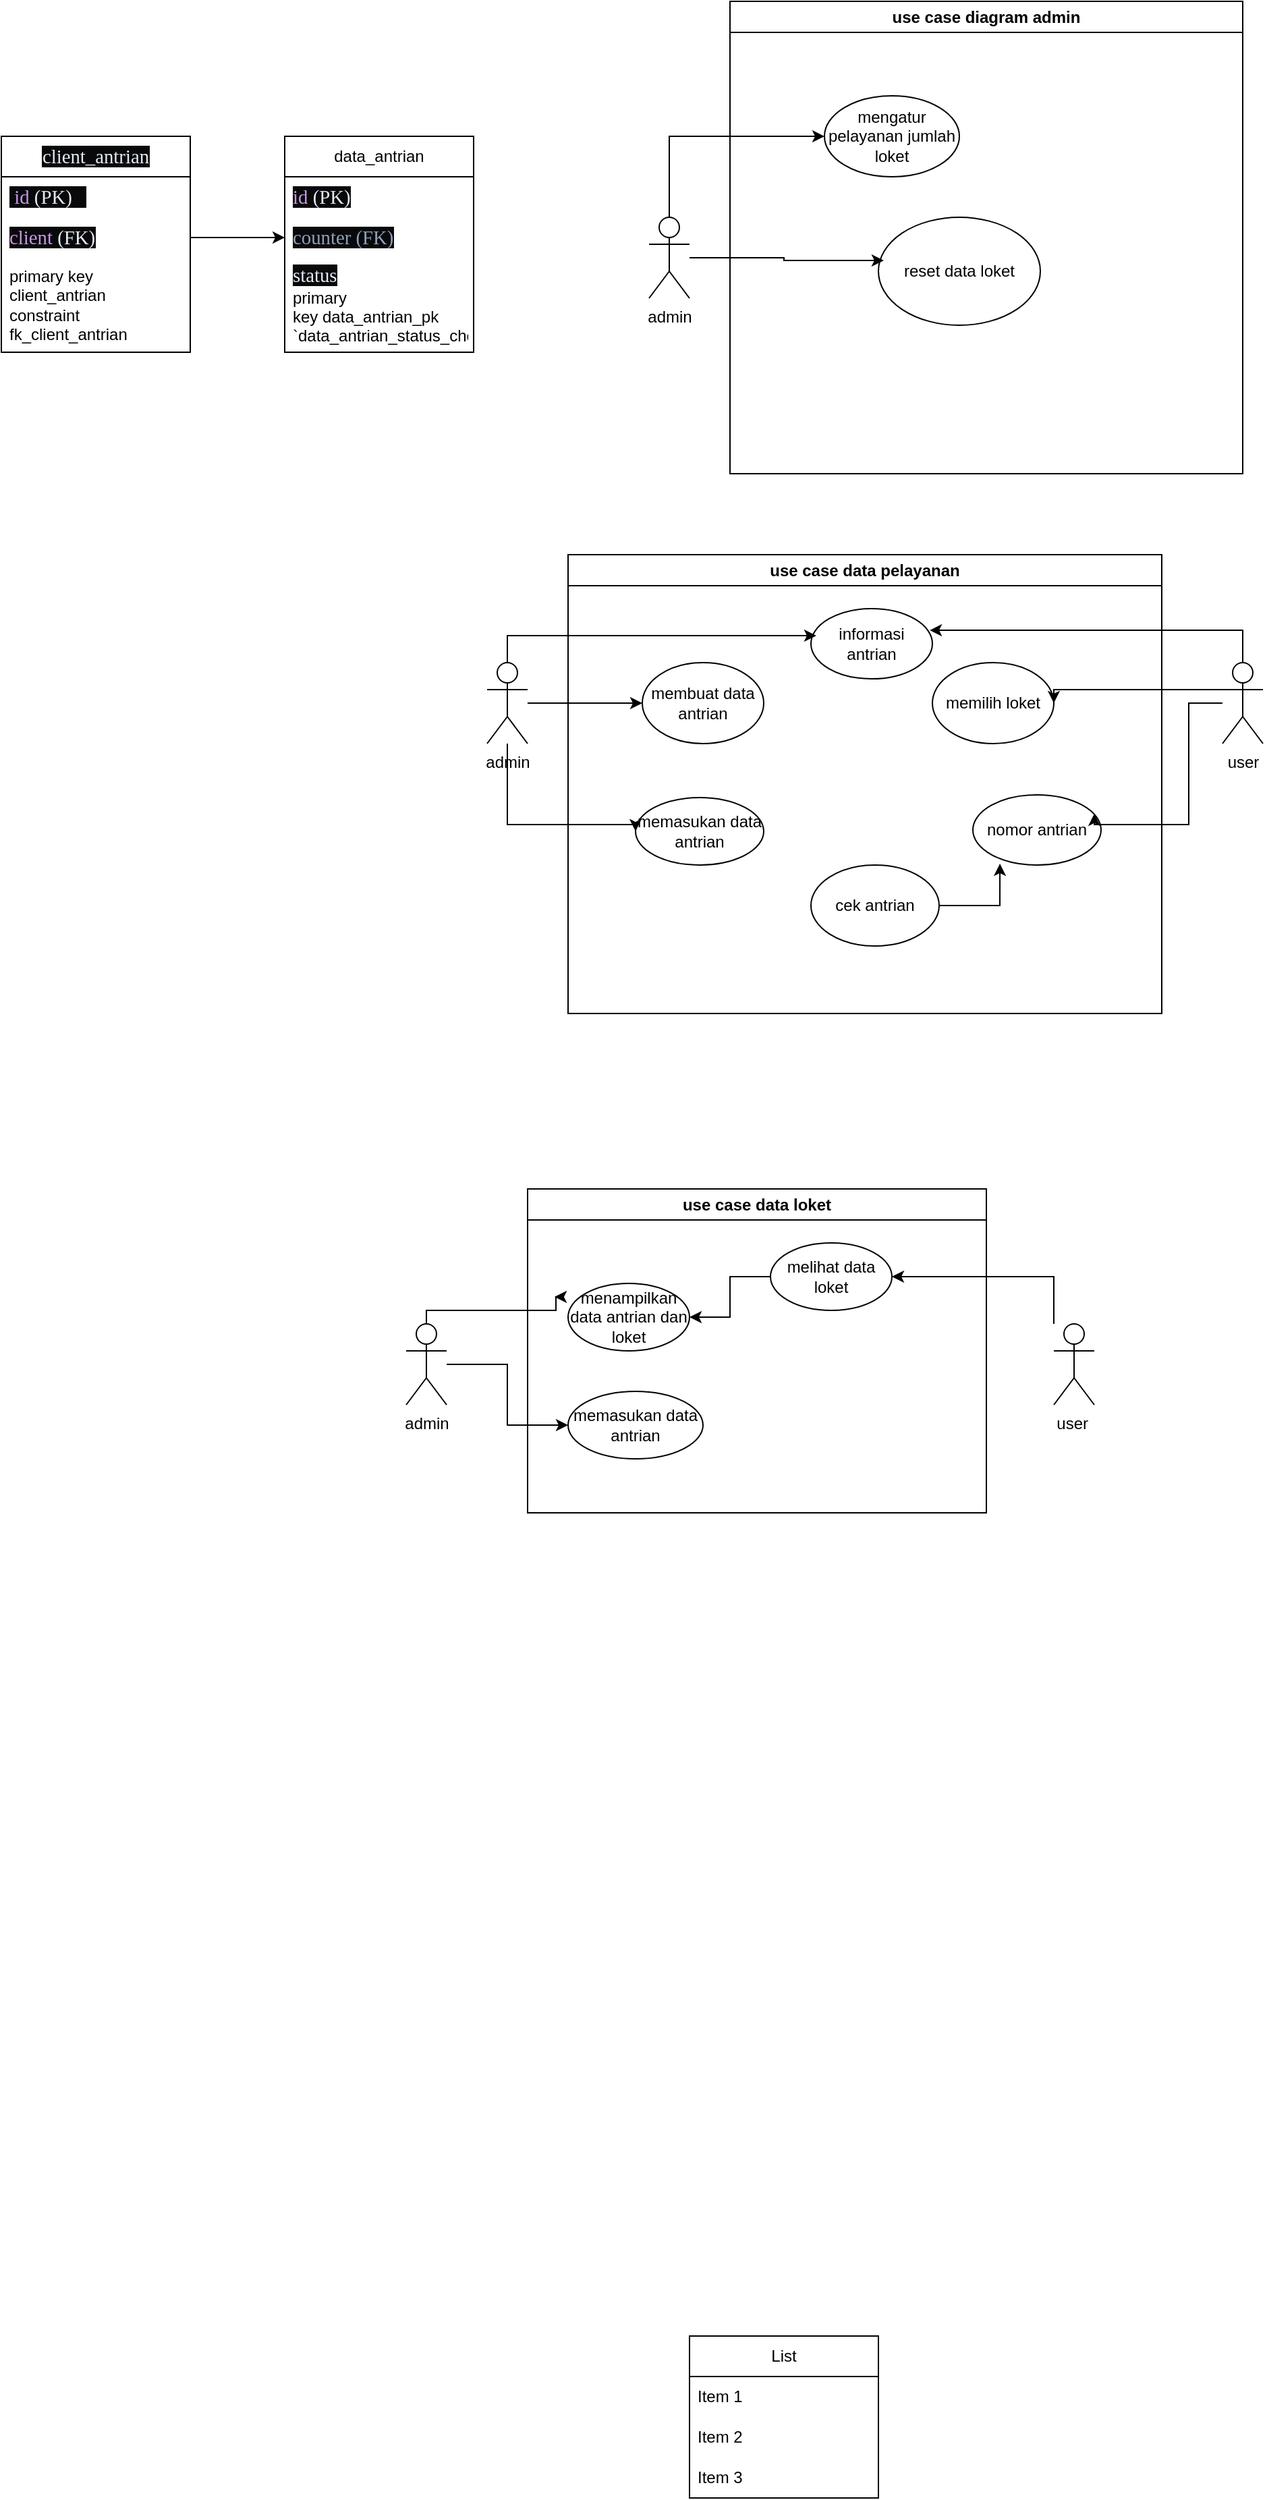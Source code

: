 <mxfile version="24.3.1" type="device">
  <diagram name="Page-1" id="RqvQnpwAmJFReXfTXjBo">
    <mxGraphModel dx="1970" dy="1534" grid="1" gridSize="10" guides="1" tooltips="1" connect="1" arrows="1" fold="1" page="1" pageScale="1" pageWidth="850" pageHeight="1100" math="0" shadow="0">
      <root>
        <mxCell id="0" />
        <mxCell id="1" parent="0" />
        <mxCell id="WsF2pE6Kl3HCqP51J9eK-1" value="use case diagram admin" style="swimlane;whiteSpace=wrap;html=1;" parent="1" vertex="1">
          <mxGeometry x="170" y="-480" width="380" height="350" as="geometry" />
        </mxCell>
        <mxCell id="WsF2pE6Kl3HCqP51J9eK-5" value="mengatur pelayanan jumlah loket" style="ellipse;whiteSpace=wrap;html=1;" parent="WsF2pE6Kl3HCqP51J9eK-1" vertex="1">
          <mxGeometry x="70" y="70" width="100" height="60" as="geometry" />
        </mxCell>
        <mxCell id="WsF2pE6Kl3HCqP51J9eK-7" value="reset data loket" style="ellipse;whiteSpace=wrap;html=1;" parent="WsF2pE6Kl3HCqP51J9eK-1" vertex="1">
          <mxGeometry x="110" y="160" width="120" height="80" as="geometry" />
        </mxCell>
        <mxCell id="WsF2pE6Kl3HCqP51J9eK-6" style="edgeStyle=orthogonalEdgeStyle;rounded=0;orthogonalLoop=1;jettySize=auto;html=1;" parent="1" source="WsF2pE6Kl3HCqP51J9eK-2" target="WsF2pE6Kl3HCqP51J9eK-5" edge="1">
          <mxGeometry relative="1" as="geometry">
            <Array as="points">
              <mxPoint x="125" y="-380" />
            </Array>
          </mxGeometry>
        </mxCell>
        <mxCell id="WsF2pE6Kl3HCqP51J9eK-2" value="admin" style="shape=umlActor;verticalLabelPosition=bottom;verticalAlign=top;html=1;outlineConnect=0;" parent="1" vertex="1">
          <mxGeometry x="110" y="-320" width="30" height="60" as="geometry" />
        </mxCell>
        <mxCell id="WsF2pE6Kl3HCqP51J9eK-8" style="edgeStyle=orthogonalEdgeStyle;rounded=0;orthogonalLoop=1;jettySize=auto;html=1;entryX=0.033;entryY=0.4;entryDx=0;entryDy=0;entryPerimeter=0;" parent="1" source="WsF2pE6Kl3HCqP51J9eK-2" target="WsF2pE6Kl3HCqP51J9eK-7" edge="1">
          <mxGeometry relative="1" as="geometry" />
        </mxCell>
        <mxCell id="WsF2pE6Kl3HCqP51J9eK-9" value="use case data pelayanan" style="swimlane;whiteSpace=wrap;html=1;" parent="1" vertex="1">
          <mxGeometry x="50" y="-70" width="440" height="340" as="geometry" />
        </mxCell>
        <mxCell id="WsF2pE6Kl3HCqP51J9eK-15" value="memilih loket" style="ellipse;whiteSpace=wrap;html=1;" parent="WsF2pE6Kl3HCqP51J9eK-9" vertex="1">
          <mxGeometry x="270" y="80" width="90" height="60" as="geometry" />
        </mxCell>
        <mxCell id="WsF2pE6Kl3HCqP51J9eK-17" value="nomor antrian" style="ellipse;whiteSpace=wrap;html=1;" parent="WsF2pE6Kl3HCqP51J9eK-9" vertex="1">
          <mxGeometry x="300" y="178" width="95" height="52" as="geometry" />
        </mxCell>
        <mxCell id="WsF2pE6Kl3HCqP51J9eK-19" value="membuat data antrian" style="ellipse;whiteSpace=wrap;html=1;" parent="WsF2pE6Kl3HCqP51J9eK-9" vertex="1">
          <mxGeometry x="55" y="80" width="90" height="60" as="geometry" />
        </mxCell>
        <mxCell id="WsF2pE6Kl3HCqP51J9eK-21" value="memasukan data antrian" style="ellipse;whiteSpace=wrap;html=1;" parent="WsF2pE6Kl3HCqP51J9eK-9" vertex="1">
          <mxGeometry x="50" y="180" width="95" height="50" as="geometry" />
        </mxCell>
        <mxCell id="3ZdCSwMe_s6b4gcNYP9G-8" value="cek antrian" style="ellipse;whiteSpace=wrap;html=1;" vertex="1" parent="WsF2pE6Kl3HCqP51J9eK-9">
          <mxGeometry x="180" y="230" width="95" height="60" as="geometry" />
        </mxCell>
        <mxCell id="3ZdCSwMe_s6b4gcNYP9G-11" value="informasi antrian" style="ellipse;whiteSpace=wrap;html=1;" vertex="1" parent="WsF2pE6Kl3HCqP51J9eK-9">
          <mxGeometry x="180" y="40" width="90" height="52" as="geometry" />
        </mxCell>
        <mxCell id="3ZdCSwMe_s6b4gcNYP9G-17" style="edgeStyle=orthogonalEdgeStyle;rounded=0;orthogonalLoop=1;jettySize=auto;html=1;entryX=0.211;entryY=0.981;entryDx=0;entryDy=0;entryPerimeter=0;" edge="1" parent="WsF2pE6Kl3HCqP51J9eK-9" source="3ZdCSwMe_s6b4gcNYP9G-8" target="WsF2pE6Kl3HCqP51J9eK-17">
          <mxGeometry relative="1" as="geometry" />
        </mxCell>
        <mxCell id="WsF2pE6Kl3HCqP51J9eK-20" style="edgeStyle=orthogonalEdgeStyle;rounded=0;orthogonalLoop=1;jettySize=auto;html=1;entryX=0;entryY=0.5;entryDx=0;entryDy=0;" parent="1" source="WsF2pE6Kl3HCqP51J9eK-10" target="WsF2pE6Kl3HCqP51J9eK-19" edge="1">
          <mxGeometry relative="1" as="geometry">
            <Array as="points">
              <mxPoint x="100" y="40" />
            </Array>
          </mxGeometry>
        </mxCell>
        <mxCell id="3ZdCSwMe_s6b4gcNYP9G-10" style="edgeStyle=orthogonalEdgeStyle;rounded=0;orthogonalLoop=1;jettySize=auto;html=1;entryX=0;entryY=0.5;entryDx=0;entryDy=0;" edge="1" parent="1" source="WsF2pE6Kl3HCqP51J9eK-10" target="WsF2pE6Kl3HCqP51J9eK-21">
          <mxGeometry relative="1" as="geometry">
            <Array as="points">
              <mxPoint x="5" y="130" />
              <mxPoint x="100" y="130" />
            </Array>
          </mxGeometry>
        </mxCell>
        <mxCell id="WsF2pE6Kl3HCqP51J9eK-10" value="admin" style="shape=umlActor;verticalLabelPosition=bottom;verticalAlign=top;html=1;outlineConnect=0;" parent="1" vertex="1">
          <mxGeometry x="-10" y="10" width="30" height="60" as="geometry" />
        </mxCell>
        <mxCell id="WsF2pE6Kl3HCqP51J9eK-16" style="edgeStyle=orthogonalEdgeStyle;rounded=0;orthogonalLoop=1;jettySize=auto;html=1;entryX=1;entryY=0.5;entryDx=0;entryDy=0;" parent="1" source="WsF2pE6Kl3HCqP51J9eK-13" target="WsF2pE6Kl3HCqP51J9eK-15" edge="1">
          <mxGeometry relative="1" as="geometry">
            <Array as="points">
              <mxPoint x="410" y="30" />
            </Array>
          </mxGeometry>
        </mxCell>
        <mxCell id="WsF2pE6Kl3HCqP51J9eK-13" value="user" style="shape=umlActor;verticalLabelPosition=bottom;verticalAlign=top;html=1;outlineConnect=0;" parent="1" vertex="1">
          <mxGeometry x="535" y="10" width="30" height="60" as="geometry" />
        </mxCell>
        <mxCell id="WsF2pE6Kl3HCqP51J9eK-18" style="edgeStyle=orthogonalEdgeStyle;rounded=0;orthogonalLoop=1;jettySize=auto;html=1;entryX=0.947;entryY=0.269;entryDx=0;entryDy=0;entryPerimeter=0;" parent="1" source="WsF2pE6Kl3HCqP51J9eK-13" target="WsF2pE6Kl3HCqP51J9eK-17" edge="1">
          <mxGeometry relative="1" as="geometry">
            <Array as="points">
              <mxPoint x="510" y="40" />
              <mxPoint x="510" y="130" />
              <mxPoint x="440" y="130" />
            </Array>
          </mxGeometry>
        </mxCell>
        <mxCell id="3ZdCSwMe_s6b4gcNYP9G-13" style="edgeStyle=orthogonalEdgeStyle;rounded=0;orthogonalLoop=1;jettySize=auto;html=1;entryX=0.044;entryY=0.385;entryDx=0;entryDy=0;entryPerimeter=0;" edge="1" parent="1" source="WsF2pE6Kl3HCqP51J9eK-10" target="3ZdCSwMe_s6b4gcNYP9G-11">
          <mxGeometry relative="1" as="geometry">
            <Array as="points">
              <mxPoint x="5" y="-10" />
            </Array>
          </mxGeometry>
        </mxCell>
        <mxCell id="3ZdCSwMe_s6b4gcNYP9G-18" style="edgeStyle=orthogonalEdgeStyle;rounded=0;orthogonalLoop=1;jettySize=auto;html=1;entryX=0.978;entryY=0.308;entryDx=0;entryDy=0;entryPerimeter=0;" edge="1" parent="1" source="WsF2pE6Kl3HCqP51J9eK-13" target="3ZdCSwMe_s6b4gcNYP9G-11">
          <mxGeometry relative="1" as="geometry">
            <Array as="points">
              <mxPoint x="550" y="-14" />
            </Array>
          </mxGeometry>
        </mxCell>
        <mxCell id="3ZdCSwMe_s6b4gcNYP9G-19" value="use case data loket" style="swimlane;whiteSpace=wrap;html=1;" vertex="1" parent="1">
          <mxGeometry x="20" y="400" width="340" height="240" as="geometry" />
        </mxCell>
        <mxCell id="3ZdCSwMe_s6b4gcNYP9G-35" style="edgeStyle=orthogonalEdgeStyle;rounded=0;orthogonalLoop=1;jettySize=auto;html=1;entryX=1;entryY=0.5;entryDx=0;entryDy=0;" edge="1" parent="3ZdCSwMe_s6b4gcNYP9G-19" source="3ZdCSwMe_s6b4gcNYP9G-22" target="3ZdCSwMe_s6b4gcNYP9G-33">
          <mxGeometry relative="1" as="geometry" />
        </mxCell>
        <mxCell id="3ZdCSwMe_s6b4gcNYP9G-22" value="melihat data loket" style="ellipse;whiteSpace=wrap;html=1;" vertex="1" parent="3ZdCSwMe_s6b4gcNYP9G-19">
          <mxGeometry x="180" y="40" width="90" height="50" as="geometry" />
        </mxCell>
        <mxCell id="3ZdCSwMe_s6b4gcNYP9G-29" value="memasukan data antrian" style="ellipse;whiteSpace=wrap;html=1;" vertex="1" parent="3ZdCSwMe_s6b4gcNYP9G-19">
          <mxGeometry x="30" y="150" width="100" height="50" as="geometry" />
        </mxCell>
        <mxCell id="3ZdCSwMe_s6b4gcNYP9G-33" value="menampilkan data antrian dan loket" style="ellipse;whiteSpace=wrap;html=1;" vertex="1" parent="3ZdCSwMe_s6b4gcNYP9G-19">
          <mxGeometry x="30" y="70" width="90" height="50" as="geometry" />
        </mxCell>
        <mxCell id="3ZdCSwMe_s6b4gcNYP9G-23" style="edgeStyle=orthogonalEdgeStyle;rounded=0;orthogonalLoop=1;jettySize=auto;html=1;entryX=1;entryY=0.5;entryDx=0;entryDy=0;" edge="1" parent="1" source="3ZdCSwMe_s6b4gcNYP9G-20" target="3ZdCSwMe_s6b4gcNYP9G-22">
          <mxGeometry relative="1" as="geometry">
            <Array as="points">
              <mxPoint x="410" y="475" />
              <mxPoint x="410" y="475" />
            </Array>
          </mxGeometry>
        </mxCell>
        <mxCell id="3ZdCSwMe_s6b4gcNYP9G-20" value="user&amp;nbsp;" style="shape=umlActor;verticalLabelPosition=bottom;verticalAlign=top;html=1;outlineConnect=0;" vertex="1" parent="1">
          <mxGeometry x="410" y="500" width="30" height="60" as="geometry" />
        </mxCell>
        <mxCell id="3ZdCSwMe_s6b4gcNYP9G-32" style="edgeStyle=orthogonalEdgeStyle;rounded=0;orthogonalLoop=1;jettySize=auto;html=1;" edge="1" parent="1" source="3ZdCSwMe_s6b4gcNYP9G-24" target="3ZdCSwMe_s6b4gcNYP9G-29">
          <mxGeometry relative="1" as="geometry" />
        </mxCell>
        <mxCell id="3ZdCSwMe_s6b4gcNYP9G-34" style="edgeStyle=orthogonalEdgeStyle;rounded=0;orthogonalLoop=1;jettySize=auto;html=1;" edge="1" parent="1" source="3ZdCSwMe_s6b4gcNYP9G-24">
          <mxGeometry relative="1" as="geometry">
            <mxPoint x="40" y="480" as="targetPoint" />
            <Array as="points">
              <mxPoint x="-55" y="490" />
              <mxPoint x="41" y="490" />
            </Array>
          </mxGeometry>
        </mxCell>
        <mxCell id="3ZdCSwMe_s6b4gcNYP9G-24" value="admin" style="shape=umlActor;verticalLabelPosition=bottom;verticalAlign=top;html=1;outlineConnect=0;" vertex="1" parent="1">
          <mxGeometry x="-70" y="500" width="30" height="60" as="geometry" />
        </mxCell>
        <mxCell id="3ZdCSwMe_s6b4gcNYP9G-36" value="List" style="swimlane;fontStyle=0;childLayout=stackLayout;horizontal=1;startSize=30;horizontalStack=0;resizeParent=1;resizeParentMax=0;resizeLast=0;collapsible=1;marginBottom=0;whiteSpace=wrap;html=1;" vertex="1" parent="1">
          <mxGeometry x="140" y="1250" width="140" height="120" as="geometry" />
        </mxCell>
        <mxCell id="3ZdCSwMe_s6b4gcNYP9G-37" value="Item 1" style="text;strokeColor=none;fillColor=none;align=left;verticalAlign=middle;spacingLeft=4;spacingRight=4;overflow=hidden;points=[[0,0.5],[1,0.5]];portConstraint=eastwest;rotatable=0;whiteSpace=wrap;html=1;" vertex="1" parent="3ZdCSwMe_s6b4gcNYP9G-36">
          <mxGeometry y="30" width="140" height="30" as="geometry" />
        </mxCell>
        <mxCell id="3ZdCSwMe_s6b4gcNYP9G-38" value="Item 2" style="text;strokeColor=none;fillColor=none;align=left;verticalAlign=middle;spacingLeft=4;spacingRight=4;overflow=hidden;points=[[0,0.5],[1,0.5]];portConstraint=eastwest;rotatable=0;whiteSpace=wrap;html=1;" vertex="1" parent="3ZdCSwMe_s6b4gcNYP9G-36">
          <mxGeometry y="60" width="140" height="30" as="geometry" />
        </mxCell>
        <mxCell id="3ZdCSwMe_s6b4gcNYP9G-39" value="Item 3" style="text;strokeColor=none;fillColor=none;align=left;verticalAlign=middle;spacingLeft=4;spacingRight=4;overflow=hidden;points=[[0,0.5],[1,0.5]];portConstraint=eastwest;rotatable=0;whiteSpace=wrap;html=1;" vertex="1" parent="3ZdCSwMe_s6b4gcNYP9G-36">
          <mxGeometry y="90" width="140" height="30" as="geometry" />
        </mxCell>
        <mxCell id="3ZdCSwMe_s6b4gcNYP9G-40" value="&lt;span style=&quot;color: rgb(227, 234, 242); font-family: __JetBrains_Mono_2c91d1, __JetBrains_Mono_Fallback_2c91d1; font-size: 14.4px; text-align: left; white-space: pre; background-color: rgb(9, 9, 11);&quot;&gt;client_antrian&lt;/span&gt;" style="swimlane;fontStyle=0;childLayout=stackLayout;horizontal=1;startSize=30;horizontalStack=0;resizeParent=1;resizeParentMax=0;resizeLast=0;collapsible=1;marginBottom=0;whiteSpace=wrap;html=1;" vertex="1" parent="1">
          <mxGeometry x="-370" y="-380" width="140" height="160" as="geometry" />
        </mxCell>
        <mxCell id="3ZdCSwMe_s6b4gcNYP9G-41" value="&lt;span style=&quot;box-sizing: border-box; border-width: 0px; border-style: solid; border-color: hsl(var(--border)); border-image: initial; --tw-border-spacing-x: 0; --tw-border-spacing-y: 0; --tw-translate-x: 0; --tw-translate-y: 0; --tw-rotate: 0; --tw-skew-x: 0; --tw-skew-y: 0; --tw-scale-x: 1; --tw-scale-y: 1; --tw-pan-x: ; --tw-pan-y: ; --tw-pinch-zoom: ; --tw-scroll-snap-strictness: proximity; --tw-gradient-from-position: ; --tw-gradient-via-position: ; --tw-gradient-to-position: ; --tw-ordinal: ; --tw-slashed-zero: ; --tw-numeric-figure: ; --tw-numeric-spacing: ; --tw-numeric-fraction: ; --tw-ring-inset: ; --tw-ring-offset-width: 0px; --tw-ring-offset-color: #fff; --tw-ring-color: rgba(59,130,246,.5); --tw-ring-offset-shadow: 0 0 #0000; --tw-ring-shadow: 0 0 #0000; --tw-shadow: 0 0 #0000; --tw-shadow-colored: 0 0 #0000; --tw-blur: ; --tw-brightness: ; --tw-contrast: ; --tw-grayscale: ; --tw-hue-rotate: ; --tw-invert: ; --tw-saturate: ; --tw-sepia: ; --tw-drop-shadow: ; --tw-backdrop-blur: ; --tw-backdrop-brightness: ; --tw-backdrop-contrast: ; --tw-backdrop-grayscale: ; --tw-backdrop-hue-rotate: ; --tw-backdrop-invert: ; --tw-backdrop-opacity: ; --tw-backdrop-saturate: ; --tw-backdrop-sepia: ; color: rgb(227, 234, 242); font-family: __JetBrains_Mono_2c91d1, __JetBrains_Mono_Fallback_2c91d1; font-size: 14.4px; white-space: pre; background-color: rgb(9, 9, 11);&quot;&gt; &lt;/span&gt;&lt;span style=&quot;box-sizing: border-box; border-width: 0px; border-style: solid; border-color: hsl(var(--border)); border-image: initial; --tw-border-spacing-x: 0; --tw-border-spacing-y: 0; --tw-translate-x: 0; --tw-translate-y: 0; --tw-rotate: 0; --tw-skew-x: 0; --tw-skew-y: 0; --tw-scale-x: 1; --tw-scale-y: 1; --tw-pan-x: ; --tw-pan-y: ; --tw-pinch-zoom: ; --tw-scroll-snap-strictness: proximity; --tw-gradient-from-position: ; --tw-gradient-via-position: ; --tw-gradient-to-position: ; --tw-ordinal: ; --tw-slashed-zero: ; --tw-numeric-figure: ; --tw-numeric-spacing: ; --tw-numeric-fraction: ; --tw-ring-inset: ; --tw-ring-offset-width: 0px; --tw-ring-offset-color: #fff; --tw-ring-color: rgba(59,130,246,.5); --tw-ring-offset-shadow: 0 0 #0000; --tw-ring-shadow: 0 0 #0000; --tw-shadow: 0 0 #0000; --tw-shadow-colored: 0 0 #0000; --tw-blur: ; --tw-brightness: ; --tw-contrast: ; --tw-grayscale: ; --tw-hue-rotate: ; --tw-invert: ; --tw-saturate: ; --tw-sepia: ; --tw-drop-shadow: ; --tw-backdrop-blur: ; --tw-backdrop-brightness: ; --tw-backdrop-contrast: ; --tw-backdrop-grayscale: ; --tw-backdrop-hue-rotate: ; --tw-backdrop-invert: ; --tw-backdrop-opacity: ; --tw-backdrop-saturate: ; --tw-backdrop-sepia: ; font-family: __JetBrains_Mono_2c91d1, __JetBrains_Mono_Fallback_2c91d1; font-size: 14.4px; white-space: pre; background-color: rgb(9, 9, 11); color: rgb(198, 153, 227);&quot; class=&quot;token&quot;&gt;id&lt;/span&gt;&lt;span style=&quot;box-sizing: border-box; border-width: 0px; border-style: solid; border-color: hsl(var(--border)); border-image: initial; --tw-border-spacing-x: 0; --tw-border-spacing-y: 0; --tw-translate-x: 0; --tw-translate-y: 0; --tw-rotate: 0; --tw-skew-x: 0; --tw-skew-y: 0; --tw-scale-x: 1; --tw-scale-y: 1; --tw-pan-x: ; --tw-pan-y: ; --tw-pinch-zoom: ; --tw-scroll-snap-strictness: proximity; --tw-gradient-from-position: ; --tw-gradient-via-position: ; --tw-gradient-to-position: ; --tw-ordinal: ; --tw-slashed-zero: ; --tw-numeric-figure: ; --tw-numeric-spacing: ; --tw-numeric-fraction: ; --tw-ring-inset: ; --tw-ring-offset-width: 0px; --tw-ring-offset-color: #fff; --tw-ring-color: rgba(59,130,246,.5); --tw-ring-offset-shadow: 0 0 #0000; --tw-ring-shadow: 0 0 #0000; --tw-shadow: 0 0 #0000; --tw-shadow-colored: 0 0 #0000; --tw-blur: ; --tw-brightness: ; --tw-contrast: ; --tw-grayscale: ; --tw-hue-rotate: ; --tw-invert: ; --tw-saturate: ; --tw-sepia: ; --tw-drop-shadow: ; --tw-backdrop-blur: ; --tw-backdrop-brightness: ; --tw-backdrop-contrast: ; --tw-backdrop-grayscale: ; --tw-backdrop-hue-rotate: ; --tw-backdrop-invert: ; --tw-backdrop-opacity: ; --tw-backdrop-saturate: ; --tw-backdrop-sepia: ; color: rgb(227, 234, 242); font-family: __JetBrains_Mono_2c91d1, __JetBrains_Mono_Fallback_2c91d1; font-size: 14.4px; white-space: pre; background-color: rgb(9, 9, 11);&quot;&gt; &lt;/span&gt;&lt;span style=&quot;box-sizing: border-box; border-width: 0px; border-style: solid; border-color: hsl(var(--border)); border-image: initial; --tw-border-spacing-x: 0; --tw-border-spacing-y: 0; --tw-translate-x: 0; --tw-translate-y: 0; --tw-rotate: 0; --tw-skew-x: 0; --tw-skew-y: 0; --tw-scale-x: 1; --tw-scale-y: 1; --tw-pan-x: ; --tw-pan-y: ; --tw-pinch-zoom: ; --tw-scroll-snap-strictness: proximity; --tw-gradient-from-position: ; --tw-gradient-via-position: ; --tw-gradient-to-position: ; --tw-ordinal: ; --tw-slashed-zero: ; --tw-numeric-figure: ; --tw-numeric-spacing: ; --tw-numeric-fraction: ; --tw-ring-inset: ; --tw-ring-offset-width: 0px; --tw-ring-offset-color: #fff; --tw-ring-color: rgba(59,130,246,.5); --tw-ring-offset-shadow: 0 0 #0000; --tw-ring-shadow: 0 0 #0000; --tw-shadow: 0 0 #0000; --tw-shadow-colored: 0 0 #0000; --tw-blur: ; --tw-brightness: ; --tw-contrast: ; --tw-grayscale: ; --tw-hue-rotate: ; --tw-invert: ; --tw-saturate: ; --tw-sepia: ; --tw-drop-shadow: ; --tw-backdrop-blur: ; --tw-backdrop-brightness: ; --tw-backdrop-contrast: ; --tw-backdrop-grayscale: ; --tw-backdrop-hue-rotate: ; --tw-backdrop-invert: ; --tw-backdrop-opacity: ; --tw-backdrop-saturate: ; --tw-backdrop-sepia: ; color: rgb(227, 234, 242); font-family: __JetBrains_Mono_2c91d1, __JetBrains_Mono_Fallback_2c91d1; font-size: 14.4px; white-space: pre; background-color: rgb(9, 9, 11);&quot; class=&quot;token&quot;&gt;(&lt;/span&gt;&lt;span style=&quot;box-sizing: border-box; border-width: 0px; border-style: solid; border-color: hsl(var(--border)); border-image: initial; --tw-border-spacing-x: 0; --tw-border-spacing-y: 0; --tw-translate-x: 0; --tw-translate-y: 0; --tw-rotate: 0; --tw-skew-x: 0; --tw-skew-y: 0; --tw-scale-x: 1; --tw-scale-y: 1; --tw-pan-x: ; --tw-pan-y: ; --tw-pinch-zoom: ; --tw-scroll-snap-strictness: proximity; --tw-gradient-from-position: ; --tw-gradient-via-position: ; --tw-gradient-to-position: ; --tw-ordinal: ; --tw-slashed-zero: ; --tw-numeric-figure: ; --tw-numeric-spacing: ; --tw-numeric-fraction: ; --tw-ring-inset: ; --tw-ring-offset-width: 0px; --tw-ring-offset-color: #fff; --tw-ring-color: rgba(59,130,246,.5); --tw-ring-offset-shadow: 0 0 #0000; --tw-ring-shadow: 0 0 #0000; --tw-shadow: 0 0 #0000; --tw-shadow-colored: 0 0 #0000; --tw-blur: ; --tw-brightness: ; --tw-contrast: ; --tw-grayscale: ; --tw-hue-rotate: ; --tw-invert: ; --tw-saturate: ; --tw-sepia: ; --tw-drop-shadow: ; --tw-backdrop-blur: ; --tw-backdrop-brightness: ; --tw-backdrop-contrast: ; --tw-backdrop-grayscale: ; --tw-backdrop-hue-rotate: ; --tw-backdrop-invert: ; --tw-backdrop-opacity: ; --tw-backdrop-saturate: ; --tw-backdrop-sepia: ; color: rgb(227, 234, 242); font-family: __JetBrains_Mono_2c91d1, __JetBrains_Mono_Fallback_2c91d1; font-size: 14.4px; white-space: pre; background-color: rgb(9, 9, 11);&quot;&gt;PK&lt;/span&gt;&lt;span style=&quot;box-sizing: border-box; border-width: 0px; border-style: solid; border-color: hsl(var(--border)); border-image: initial; --tw-border-spacing-x: 0; --tw-border-spacing-y: 0; --tw-translate-x: 0; --tw-translate-y: 0; --tw-rotate: 0; --tw-skew-x: 0; --tw-skew-y: 0; --tw-scale-x: 1; --tw-scale-y: 1; --tw-pan-x: ; --tw-pan-y: ; --tw-pinch-zoom: ; --tw-scroll-snap-strictness: proximity; --tw-gradient-from-position: ; --tw-gradient-via-position: ; --tw-gradient-to-position: ; --tw-ordinal: ; --tw-slashed-zero: ; --tw-numeric-figure: ; --tw-numeric-spacing: ; --tw-numeric-fraction: ; --tw-ring-inset: ; --tw-ring-offset-width: 0px; --tw-ring-offset-color: #fff; --tw-ring-color: rgba(59,130,246,.5); --tw-ring-offset-shadow: 0 0 #0000; --tw-ring-shadow: 0 0 #0000; --tw-shadow: 0 0 #0000; --tw-shadow-colored: 0 0 #0000; --tw-blur: ; --tw-brightness: ; --tw-contrast: ; --tw-grayscale: ; --tw-hue-rotate: ; --tw-invert: ; --tw-saturate: ; --tw-sepia: ; --tw-drop-shadow: ; --tw-backdrop-blur: ; --tw-backdrop-brightness: ; --tw-backdrop-contrast: ; --tw-backdrop-grayscale: ; --tw-backdrop-hue-rotate: ; --tw-backdrop-invert: ; --tw-backdrop-opacity: ; --tw-backdrop-saturate: ; --tw-backdrop-sepia: ; color: rgb(227, 234, 242); font-family: __JetBrains_Mono_2c91d1, __JetBrains_Mono_Fallback_2c91d1; font-size: 14.4px; white-space: pre; background-color: rgb(9, 9, 11);&quot; class=&quot;token&quot;&gt;)&lt;/span&gt;&lt;span style=&quot;box-sizing: border-box; border-width: 0px; border-style: solid; border-color: hsl(var(--border)); border-image: initial; --tw-border-spacing-x: 0; --tw-border-spacing-y: 0; --tw-translate-x: 0; --tw-translate-y: 0; --tw-rotate: 0; --tw-skew-x: 0; --tw-skew-y: 0; --tw-scale-x: 1; --tw-scale-y: 1; --tw-pan-x: ; --tw-pan-y: ; --tw-pinch-zoom: ; --tw-scroll-snap-strictness: proximity; --tw-gradient-from-position: ; --tw-gradient-via-position: ; --tw-gradient-to-position: ; --tw-ordinal: ; --tw-slashed-zero: ; --tw-numeric-figure: ; --tw-numeric-spacing: ; --tw-numeric-fraction: ; --tw-ring-inset: ; --tw-ring-offset-width: 0px; --tw-ring-offset-color: #fff; --tw-ring-color: rgba(59,130,246,.5); --tw-ring-offset-shadow: 0 0 #0000; --tw-ring-shadow: 0 0 #0000; --tw-shadow: 0 0 #0000; --tw-shadow-colored: 0 0 #0000; --tw-blur: ; --tw-brightness: ; --tw-contrast: ; --tw-grayscale: ; --tw-hue-rotate: ; --tw-invert: ; --tw-saturate: ; --tw-sepia: ; --tw-drop-shadow: ; --tw-backdrop-blur: ; --tw-backdrop-brightness: ; --tw-backdrop-contrast: ; --tw-backdrop-grayscale: ; --tw-backdrop-hue-rotate: ; --tw-backdrop-invert: ; --tw-backdrop-opacity: ; --tw-backdrop-saturate: ; --tw-backdrop-sepia: ; color: rgb(227, 234, 242); font-family: __JetBrains_Mono_2c91d1, __JetBrains_Mono_Fallback_2c91d1; font-size: 14.4px; white-space: pre; background-color: rgb(9, 9, 11);&quot;&gt;   &lt;/span&gt;" style="text;strokeColor=none;fillColor=none;align=left;verticalAlign=middle;spacingLeft=4;spacingRight=4;overflow=hidden;points=[[0,0.5],[1,0.5]];portConstraint=eastwest;rotatable=0;whiteSpace=wrap;html=1;" vertex="1" parent="3ZdCSwMe_s6b4gcNYP9G-40">
          <mxGeometry y="30" width="140" height="30" as="geometry" />
        </mxCell>
        <mxCell id="3ZdCSwMe_s6b4gcNYP9G-42" value="&lt;span style=&quot;box-sizing: border-box; border-width: 0px; border-style: solid; border-color: hsl(var(--border)); border-image: initial; --tw-border-spacing-x: 0; --tw-border-spacing-y: 0; --tw-translate-x: 0; --tw-translate-y: 0; --tw-rotate: 0; --tw-skew-x: 0; --tw-skew-y: 0; --tw-scale-x: 1; --tw-scale-y: 1; --tw-pan-x: ; --tw-pan-y: ; --tw-pinch-zoom: ; --tw-scroll-snap-strictness: proximity; --tw-gradient-from-position: ; --tw-gradient-via-position: ; --tw-gradient-to-position: ; --tw-ordinal: ; --tw-slashed-zero: ; --tw-numeric-figure: ; --tw-numeric-spacing: ; --tw-numeric-fraction: ; --tw-ring-inset: ; --tw-ring-offset-width: 0px; --tw-ring-offset-color: #fff; --tw-ring-color: rgba(59,130,246,.5); --tw-ring-offset-shadow: 0 0 #0000; --tw-ring-shadow: 0 0 #0000; --tw-shadow: 0 0 #0000; --tw-shadow-colored: 0 0 #0000; --tw-blur: ; --tw-brightness: ; --tw-contrast: ; --tw-grayscale: ; --tw-hue-rotate: ; --tw-invert: ; --tw-saturate: ; --tw-sepia: ; --tw-drop-shadow: ; --tw-backdrop-blur: ; --tw-backdrop-brightness: ; --tw-backdrop-contrast: ; --tw-backdrop-grayscale: ; --tw-backdrop-hue-rotate: ; --tw-backdrop-invert: ; --tw-backdrop-opacity: ; --tw-backdrop-saturate: ; --tw-backdrop-sepia: ; font-family: __JetBrains_Mono_2c91d1, __JetBrains_Mono_Fallback_2c91d1; font-size: 14.4px; white-space: pre; background-color: rgb(9, 9, 11); color: rgb(198, 153, 227);&quot; class=&quot;token&quot;&gt;client&lt;/span&gt;&lt;span style=&quot;box-sizing: border-box; border-width: 0px; border-style: solid; border-color: hsl(var(--border)); border-image: initial; --tw-border-spacing-x: 0; --tw-border-spacing-y: 0; --tw-translate-x: 0; --tw-translate-y: 0; --tw-rotate: 0; --tw-skew-x: 0; --tw-skew-y: 0; --tw-scale-x: 1; --tw-scale-y: 1; --tw-pan-x: ; --tw-pan-y: ; --tw-pinch-zoom: ; --tw-scroll-snap-strictness: proximity; --tw-gradient-from-position: ; --tw-gradient-via-position: ; --tw-gradient-to-position: ; --tw-ordinal: ; --tw-slashed-zero: ; --tw-numeric-figure: ; --tw-numeric-spacing: ; --tw-numeric-fraction: ; --tw-ring-inset: ; --tw-ring-offset-width: 0px; --tw-ring-offset-color: #fff; --tw-ring-color: rgba(59,130,246,.5); --tw-ring-offset-shadow: 0 0 #0000; --tw-ring-shadow: 0 0 #0000; --tw-shadow: 0 0 #0000; --tw-shadow-colored: 0 0 #0000; --tw-blur: ; --tw-brightness: ; --tw-contrast: ; --tw-grayscale: ; --tw-hue-rotate: ; --tw-invert: ; --tw-saturate: ; --tw-sepia: ; --tw-drop-shadow: ; --tw-backdrop-blur: ; --tw-backdrop-brightness: ; --tw-backdrop-contrast: ; --tw-backdrop-grayscale: ; --tw-backdrop-hue-rotate: ; --tw-backdrop-invert: ; --tw-backdrop-opacity: ; --tw-backdrop-saturate: ; --tw-backdrop-sepia: ; color: rgb(227, 234, 242); font-family: __JetBrains_Mono_2c91d1, __JetBrains_Mono_Fallback_2c91d1; font-size: 14.4px; white-space: pre; background-color: rgb(9, 9, 11);&quot;&gt; &lt;/span&gt;&lt;span style=&quot;box-sizing: border-box; border-width: 0px; border-style: solid; border-color: hsl(var(--border)); border-image: initial; --tw-border-spacing-x: 0; --tw-border-spacing-y: 0; --tw-translate-x: 0; --tw-translate-y: 0; --tw-rotate: 0; --tw-skew-x: 0; --tw-skew-y: 0; --tw-scale-x: 1; --tw-scale-y: 1; --tw-pan-x: ; --tw-pan-y: ; --tw-pinch-zoom: ; --tw-scroll-snap-strictness: proximity; --tw-gradient-from-position: ; --tw-gradient-via-position: ; --tw-gradient-to-position: ; --tw-ordinal: ; --tw-slashed-zero: ; --tw-numeric-figure: ; --tw-numeric-spacing: ; --tw-numeric-fraction: ; --tw-ring-inset: ; --tw-ring-offset-width: 0px; --tw-ring-offset-color: #fff; --tw-ring-color: rgba(59,130,246,.5); --tw-ring-offset-shadow: 0 0 #0000; --tw-ring-shadow: 0 0 #0000; --tw-shadow: 0 0 #0000; --tw-shadow-colored: 0 0 #0000; --tw-blur: ; --tw-brightness: ; --tw-contrast: ; --tw-grayscale: ; --tw-hue-rotate: ; --tw-invert: ; --tw-saturate: ; --tw-sepia: ; --tw-drop-shadow: ; --tw-backdrop-blur: ; --tw-backdrop-brightness: ; --tw-backdrop-contrast: ; --tw-backdrop-grayscale: ; --tw-backdrop-hue-rotate: ; --tw-backdrop-invert: ; --tw-backdrop-opacity: ; --tw-backdrop-saturate: ; --tw-backdrop-sepia: ; color: rgb(227, 234, 242); font-family: __JetBrains_Mono_2c91d1, __JetBrains_Mono_Fallback_2c91d1; font-size: 14.4px; white-space: pre; background-color: rgb(9, 9, 11);&quot; class=&quot;token&quot;&gt;(&lt;/span&gt;&lt;span style=&quot;box-sizing: border-box; border-width: 0px; border-style: solid; border-color: hsl(var(--border)); border-image: initial; --tw-border-spacing-x: 0; --tw-border-spacing-y: 0; --tw-translate-x: 0; --tw-translate-y: 0; --tw-rotate: 0; --tw-skew-x: 0; --tw-skew-y: 0; --tw-scale-x: 1; --tw-scale-y: 1; --tw-pan-x: ; --tw-pan-y: ; --tw-pinch-zoom: ; --tw-scroll-snap-strictness: proximity; --tw-gradient-from-position: ; --tw-gradient-via-position: ; --tw-gradient-to-position: ; --tw-ordinal: ; --tw-slashed-zero: ; --tw-numeric-figure: ; --tw-numeric-spacing: ; --tw-numeric-fraction: ; --tw-ring-inset: ; --tw-ring-offset-width: 0px; --tw-ring-offset-color: #fff; --tw-ring-color: rgba(59,130,246,.5); --tw-ring-offset-shadow: 0 0 #0000; --tw-ring-shadow: 0 0 #0000; --tw-shadow: 0 0 #0000; --tw-shadow-colored: 0 0 #0000; --tw-blur: ; --tw-brightness: ; --tw-contrast: ; --tw-grayscale: ; --tw-hue-rotate: ; --tw-invert: ; --tw-saturate: ; --tw-sepia: ; --tw-drop-shadow: ; --tw-backdrop-blur: ; --tw-backdrop-brightness: ; --tw-backdrop-contrast: ; --tw-backdrop-grayscale: ; --tw-backdrop-hue-rotate: ; --tw-backdrop-invert: ; --tw-backdrop-opacity: ; --tw-backdrop-saturate: ; --tw-backdrop-sepia: ; color: rgb(227, 234, 242); font-family: __JetBrains_Mono_2c91d1, __JetBrains_Mono_Fallback_2c91d1; font-size: 14.4px; white-space: pre; background-color: rgb(9, 9, 11);&quot;&gt;FK&lt;/span&gt;&lt;span style=&quot;box-sizing: border-box; border-width: 0px; border-style: solid; border-color: hsl(var(--border)); border-image: initial; --tw-border-spacing-x: 0; --tw-border-spacing-y: 0; --tw-translate-x: 0; --tw-translate-y: 0; --tw-rotate: 0; --tw-skew-x: 0; --tw-skew-y: 0; --tw-scale-x: 1; --tw-scale-y: 1; --tw-pan-x: ; --tw-pan-y: ; --tw-pinch-zoom: ; --tw-scroll-snap-strictness: proximity; --tw-gradient-from-position: ; --tw-gradient-via-position: ; --tw-gradient-to-position: ; --tw-ordinal: ; --tw-slashed-zero: ; --tw-numeric-figure: ; --tw-numeric-spacing: ; --tw-numeric-fraction: ; --tw-ring-inset: ; --tw-ring-offset-width: 0px; --tw-ring-offset-color: #fff; --tw-ring-color: rgba(59,130,246,.5); --tw-ring-offset-shadow: 0 0 #0000; --tw-ring-shadow: 0 0 #0000; --tw-shadow: 0 0 #0000; --tw-shadow-colored: 0 0 #0000; --tw-blur: ; --tw-brightness: ; --tw-contrast: ; --tw-grayscale: ; --tw-hue-rotate: ; --tw-invert: ; --tw-saturate: ; --tw-sepia: ; --tw-drop-shadow: ; --tw-backdrop-blur: ; --tw-backdrop-brightness: ; --tw-backdrop-contrast: ; --tw-backdrop-grayscale: ; --tw-backdrop-hue-rotate: ; --tw-backdrop-invert: ; --tw-backdrop-opacity: ; --tw-backdrop-saturate: ; --tw-backdrop-sepia: ; color: rgb(227, 234, 242); font-family: __JetBrains_Mono_2c91d1, __JetBrains_Mono_Fallback_2c91d1; font-size: 14.4px; white-space: pre; background-color: rgb(9, 9, 11);&quot; class=&quot;token&quot;&gt;)&lt;/span&gt;" style="text;strokeColor=none;fillColor=none;align=left;verticalAlign=middle;spacingLeft=4;spacingRight=4;overflow=hidden;points=[[0,0.5],[1,0.5]];portConstraint=eastwest;rotatable=0;whiteSpace=wrap;html=1;" vertex="1" parent="3ZdCSwMe_s6b4gcNYP9G-40">
          <mxGeometry y="60" width="140" height="30" as="geometry" />
        </mxCell>
        <mxCell id="3ZdCSwMe_s6b4gcNYP9G-43" value="&lt;div&gt;primary key&lt;/div&gt;&lt;div&gt;client_antrian&amp;nbsp;&lt;/div&gt;constraint fk_client_antrian&amp;nbsp;" style="text;strokeColor=none;fillColor=none;align=left;verticalAlign=middle;spacingLeft=4;spacingRight=4;overflow=hidden;points=[[0,0.5],[1,0.5]];portConstraint=eastwest;rotatable=0;whiteSpace=wrap;html=1;" vertex="1" parent="3ZdCSwMe_s6b4gcNYP9G-40">
          <mxGeometry y="90" width="140" height="70" as="geometry" />
        </mxCell>
        <mxCell id="3ZdCSwMe_s6b4gcNYP9G-45" value="data_antrian" style="swimlane;fontStyle=0;childLayout=stackLayout;horizontal=1;startSize=30;horizontalStack=0;resizeParent=1;resizeParentMax=0;resizeLast=0;collapsible=1;marginBottom=0;whiteSpace=wrap;html=1;" vertex="1" parent="1">
          <mxGeometry x="-160" y="-380" width="140" height="160" as="geometry" />
        </mxCell>
        <mxCell id="3ZdCSwMe_s6b4gcNYP9G-46" value="&lt;span style=&quot;box-sizing: border-box; border-width: 0px; border-style: solid; border-color: hsl(var(--border)); border-image: initial; --tw-border-spacing-x: 0; --tw-border-spacing-y: 0; --tw-translate-x: 0; --tw-translate-y: 0; --tw-rotate: 0; --tw-skew-x: 0; --tw-skew-y: 0; --tw-scale-x: 1; --tw-scale-y: 1; --tw-pan-x: ; --tw-pan-y: ; --tw-pinch-zoom: ; --tw-scroll-snap-strictness: proximity; --tw-gradient-from-position: ; --tw-gradient-via-position: ; --tw-gradient-to-position: ; --tw-ordinal: ; --tw-slashed-zero: ; --tw-numeric-figure: ; --tw-numeric-spacing: ; --tw-numeric-fraction: ; --tw-ring-inset: ; --tw-ring-offset-width: 0px; --tw-ring-offset-color: #fff; --tw-ring-color: rgba(59,130,246,.5); --tw-ring-offset-shadow: 0 0 #0000; --tw-ring-shadow: 0 0 #0000; --tw-shadow: 0 0 #0000; --tw-shadow-colored: 0 0 #0000; --tw-blur: ; --tw-brightness: ; --tw-contrast: ; --tw-grayscale: ; --tw-hue-rotate: ; --tw-invert: ; --tw-saturate: ; --tw-sepia: ; --tw-drop-shadow: ; --tw-backdrop-blur: ; --tw-backdrop-brightness: ; --tw-backdrop-contrast: ; --tw-backdrop-grayscale: ; --tw-backdrop-hue-rotate: ; --tw-backdrop-invert: ; --tw-backdrop-opacity: ; --tw-backdrop-saturate: ; --tw-backdrop-sepia: ; font-family: __JetBrains_Mono_2c91d1, __JetBrains_Mono_Fallback_2c91d1; font-size: 14.4px; white-space: pre; background-color: rgb(9, 9, 11); color: rgb(198, 153, 227);&quot; class=&quot;token&quot;&gt;id&lt;/span&gt;&lt;span style=&quot;box-sizing: border-box; border-width: 0px; border-style: solid; border-color: hsl(var(--border)); border-image: initial; --tw-border-spacing-x: 0; --tw-border-spacing-y: 0; --tw-translate-x: 0; --tw-translate-y: 0; --tw-rotate: 0; --tw-skew-x: 0; --tw-skew-y: 0; --tw-scale-x: 1; --tw-scale-y: 1; --tw-pan-x: ; --tw-pan-y: ; --tw-pinch-zoom: ; --tw-scroll-snap-strictness: proximity; --tw-gradient-from-position: ; --tw-gradient-via-position: ; --tw-gradient-to-position: ; --tw-ordinal: ; --tw-slashed-zero: ; --tw-numeric-figure: ; --tw-numeric-spacing: ; --tw-numeric-fraction: ; --tw-ring-inset: ; --tw-ring-offset-width: 0px; --tw-ring-offset-color: #fff; --tw-ring-color: rgba(59,130,246,.5); --tw-ring-offset-shadow: 0 0 #0000; --tw-ring-shadow: 0 0 #0000; --tw-shadow: 0 0 #0000; --tw-shadow-colored: 0 0 #0000; --tw-blur: ; --tw-brightness: ; --tw-contrast: ; --tw-grayscale: ; --tw-hue-rotate: ; --tw-invert: ; --tw-saturate: ; --tw-sepia: ; --tw-drop-shadow: ; --tw-backdrop-blur: ; --tw-backdrop-brightness: ; --tw-backdrop-contrast: ; --tw-backdrop-grayscale: ; --tw-backdrop-hue-rotate: ; --tw-backdrop-invert: ; --tw-backdrop-opacity: ; --tw-backdrop-saturate: ; --tw-backdrop-sepia: ; color: rgb(227, 234, 242); font-family: __JetBrains_Mono_2c91d1, __JetBrains_Mono_Fallback_2c91d1; font-size: 14.4px; white-space: pre; background-color: rgb(9, 9, 11);&quot;&gt; &lt;/span&gt;&lt;span style=&quot;box-sizing: border-box; border-width: 0px; border-style: solid; border-color: hsl(var(--border)); border-image: initial; --tw-border-spacing-x: 0; --tw-border-spacing-y: 0; --tw-translate-x: 0; --tw-translate-y: 0; --tw-rotate: 0; --tw-skew-x: 0; --tw-skew-y: 0; --tw-scale-x: 1; --tw-scale-y: 1; --tw-pan-x: ; --tw-pan-y: ; --tw-pinch-zoom: ; --tw-scroll-snap-strictness: proximity; --tw-gradient-from-position: ; --tw-gradient-via-position: ; --tw-gradient-to-position: ; --tw-ordinal: ; --tw-slashed-zero: ; --tw-numeric-figure: ; --tw-numeric-spacing: ; --tw-numeric-fraction: ; --tw-ring-inset: ; --tw-ring-offset-width: 0px; --tw-ring-offset-color: #fff; --tw-ring-color: rgba(59,130,246,.5); --tw-ring-offset-shadow: 0 0 #0000; --tw-ring-shadow: 0 0 #0000; --tw-shadow: 0 0 #0000; --tw-shadow-colored: 0 0 #0000; --tw-blur: ; --tw-brightness: ; --tw-contrast: ; --tw-grayscale: ; --tw-hue-rotate: ; --tw-invert: ; --tw-saturate: ; --tw-sepia: ; --tw-drop-shadow: ; --tw-backdrop-blur: ; --tw-backdrop-brightness: ; --tw-backdrop-contrast: ; --tw-backdrop-grayscale: ; --tw-backdrop-hue-rotate: ; --tw-backdrop-invert: ; --tw-backdrop-opacity: ; --tw-backdrop-saturate: ; --tw-backdrop-sepia: ; color: rgb(227, 234, 242); font-family: __JetBrains_Mono_2c91d1, __JetBrains_Mono_Fallback_2c91d1; font-size: 14.4px; white-space: pre; background-color: rgb(9, 9, 11);&quot; class=&quot;token&quot;&gt;(&lt;/span&gt;&lt;span style=&quot;box-sizing: border-box; border-width: 0px; border-style: solid; border-color: hsl(var(--border)); border-image: initial; --tw-border-spacing-x: 0; --tw-border-spacing-y: 0; --tw-translate-x: 0; --tw-translate-y: 0; --tw-rotate: 0; --tw-skew-x: 0; --tw-skew-y: 0; --tw-scale-x: 1; --tw-scale-y: 1; --tw-pan-x: ; --tw-pan-y: ; --tw-pinch-zoom: ; --tw-scroll-snap-strictness: proximity; --tw-gradient-from-position: ; --tw-gradient-via-position: ; --tw-gradient-to-position: ; --tw-ordinal: ; --tw-slashed-zero: ; --tw-numeric-figure: ; --tw-numeric-spacing: ; --tw-numeric-fraction: ; --tw-ring-inset: ; --tw-ring-offset-width: 0px; --tw-ring-offset-color: #fff; --tw-ring-color: rgba(59,130,246,.5); --tw-ring-offset-shadow: 0 0 #0000; --tw-ring-shadow: 0 0 #0000; --tw-shadow: 0 0 #0000; --tw-shadow-colored: 0 0 #0000; --tw-blur: ; --tw-brightness: ; --tw-contrast: ; --tw-grayscale: ; --tw-hue-rotate: ; --tw-invert: ; --tw-saturate: ; --tw-sepia: ; --tw-drop-shadow: ; --tw-backdrop-blur: ; --tw-backdrop-brightness: ; --tw-backdrop-contrast: ; --tw-backdrop-grayscale: ; --tw-backdrop-hue-rotate: ; --tw-backdrop-invert: ; --tw-backdrop-opacity: ; --tw-backdrop-saturate: ; --tw-backdrop-sepia: ; color: rgb(227, 234, 242); font-family: __JetBrains_Mono_2c91d1, __JetBrains_Mono_Fallback_2c91d1; font-size: 14.4px; white-space: pre; background-color: rgb(9, 9, 11);&quot;&gt;PK&lt;/span&gt;&lt;span style=&quot;box-sizing: border-box; border-width: 0px; border-style: solid; border-color: hsl(var(--border)); border-image: initial; --tw-border-spacing-x: 0; --tw-border-spacing-y: 0; --tw-translate-x: 0; --tw-translate-y: 0; --tw-rotate: 0; --tw-skew-x: 0; --tw-skew-y: 0; --tw-scale-x: 1; --tw-scale-y: 1; --tw-pan-x: ; --tw-pan-y: ; --tw-pinch-zoom: ; --tw-scroll-snap-strictness: proximity; --tw-gradient-from-position: ; --tw-gradient-via-position: ; --tw-gradient-to-position: ; --tw-ordinal: ; --tw-slashed-zero: ; --tw-numeric-figure: ; --tw-numeric-spacing: ; --tw-numeric-fraction: ; --tw-ring-inset: ; --tw-ring-offset-width: 0px; --tw-ring-offset-color: #fff; --tw-ring-color: rgba(59,130,246,.5); --tw-ring-offset-shadow: 0 0 #0000; --tw-ring-shadow: 0 0 #0000; --tw-shadow: 0 0 #0000; --tw-shadow-colored: 0 0 #0000; --tw-blur: ; --tw-brightness: ; --tw-contrast: ; --tw-grayscale: ; --tw-hue-rotate: ; --tw-invert: ; --tw-saturate: ; --tw-sepia: ; --tw-drop-shadow: ; --tw-backdrop-blur: ; --tw-backdrop-brightness: ; --tw-backdrop-contrast: ; --tw-backdrop-grayscale: ; --tw-backdrop-hue-rotate: ; --tw-backdrop-invert: ; --tw-backdrop-opacity: ; --tw-backdrop-saturate: ; --tw-backdrop-sepia: ; color: rgb(227, 234, 242); font-family: __JetBrains_Mono_2c91d1, __JetBrains_Mono_Fallback_2c91d1; font-size: 14.4px; white-space: pre; background-color: rgb(9, 9, 11);&quot; class=&quot;token&quot;&gt;)&lt;/span&gt;" style="text;strokeColor=none;fillColor=none;align=left;verticalAlign=middle;spacingLeft=4;spacingRight=4;overflow=hidden;points=[[0,0.5],[1,0.5]];portConstraint=eastwest;rotatable=0;whiteSpace=wrap;html=1;" vertex="1" parent="3ZdCSwMe_s6b4gcNYP9G-45">
          <mxGeometry y="30" width="140" height="30" as="geometry" />
        </mxCell>
        <mxCell id="3ZdCSwMe_s6b4gcNYP9G-47" value="&lt;span style=&quot;color: rgb(141, 161, 185); font-family: __JetBrains_Mono_2c91d1, __JetBrains_Mono_Fallback_2c91d1; font-size: 14.4px; white-space: pre; background-color: rgb(9, 9, 11);&quot;&gt;counter (FK)&lt;/span&gt;" style="text;strokeColor=none;fillColor=none;align=left;verticalAlign=middle;spacingLeft=4;spacingRight=4;overflow=hidden;points=[[0,0.5],[1,0.5]];portConstraint=eastwest;rotatable=0;whiteSpace=wrap;html=1;" vertex="1" parent="3ZdCSwMe_s6b4gcNYP9G-45">
          <mxGeometry y="60" width="140" height="30" as="geometry" />
        </mxCell>
        <mxCell id="3ZdCSwMe_s6b4gcNYP9G-48" value="&lt;span style=&quot;color: rgb(227, 234, 242); font-family: __JetBrains_Mono_2c91d1, __JetBrains_Mono_Fallback_2c91d1; font-size: 14.4px; white-space: pre; background-color: rgb(9, 9, 11);&quot;&gt;status&lt;/span&gt;&lt;div&gt;primary key&amp;nbsp;data_antrian_pk&lt;/div&gt;&lt;div&gt;`data_antrian_status_check&lt;br&gt;&lt;/div&gt;" style="text;strokeColor=none;fillColor=none;align=left;verticalAlign=middle;spacingLeft=4;spacingRight=4;overflow=hidden;points=[[0,0.5],[1,0.5]];portConstraint=eastwest;rotatable=0;whiteSpace=wrap;html=1;" vertex="1" parent="3ZdCSwMe_s6b4gcNYP9G-45">
          <mxGeometry y="90" width="140" height="70" as="geometry" />
        </mxCell>
        <mxCell id="3ZdCSwMe_s6b4gcNYP9G-49" style="edgeStyle=orthogonalEdgeStyle;rounded=0;orthogonalLoop=1;jettySize=auto;html=1;entryX=0;entryY=0.5;entryDx=0;entryDy=0;" edge="1" parent="1" source="3ZdCSwMe_s6b4gcNYP9G-42" target="3ZdCSwMe_s6b4gcNYP9G-47">
          <mxGeometry relative="1" as="geometry" />
        </mxCell>
      </root>
    </mxGraphModel>
  </diagram>
</mxfile>
